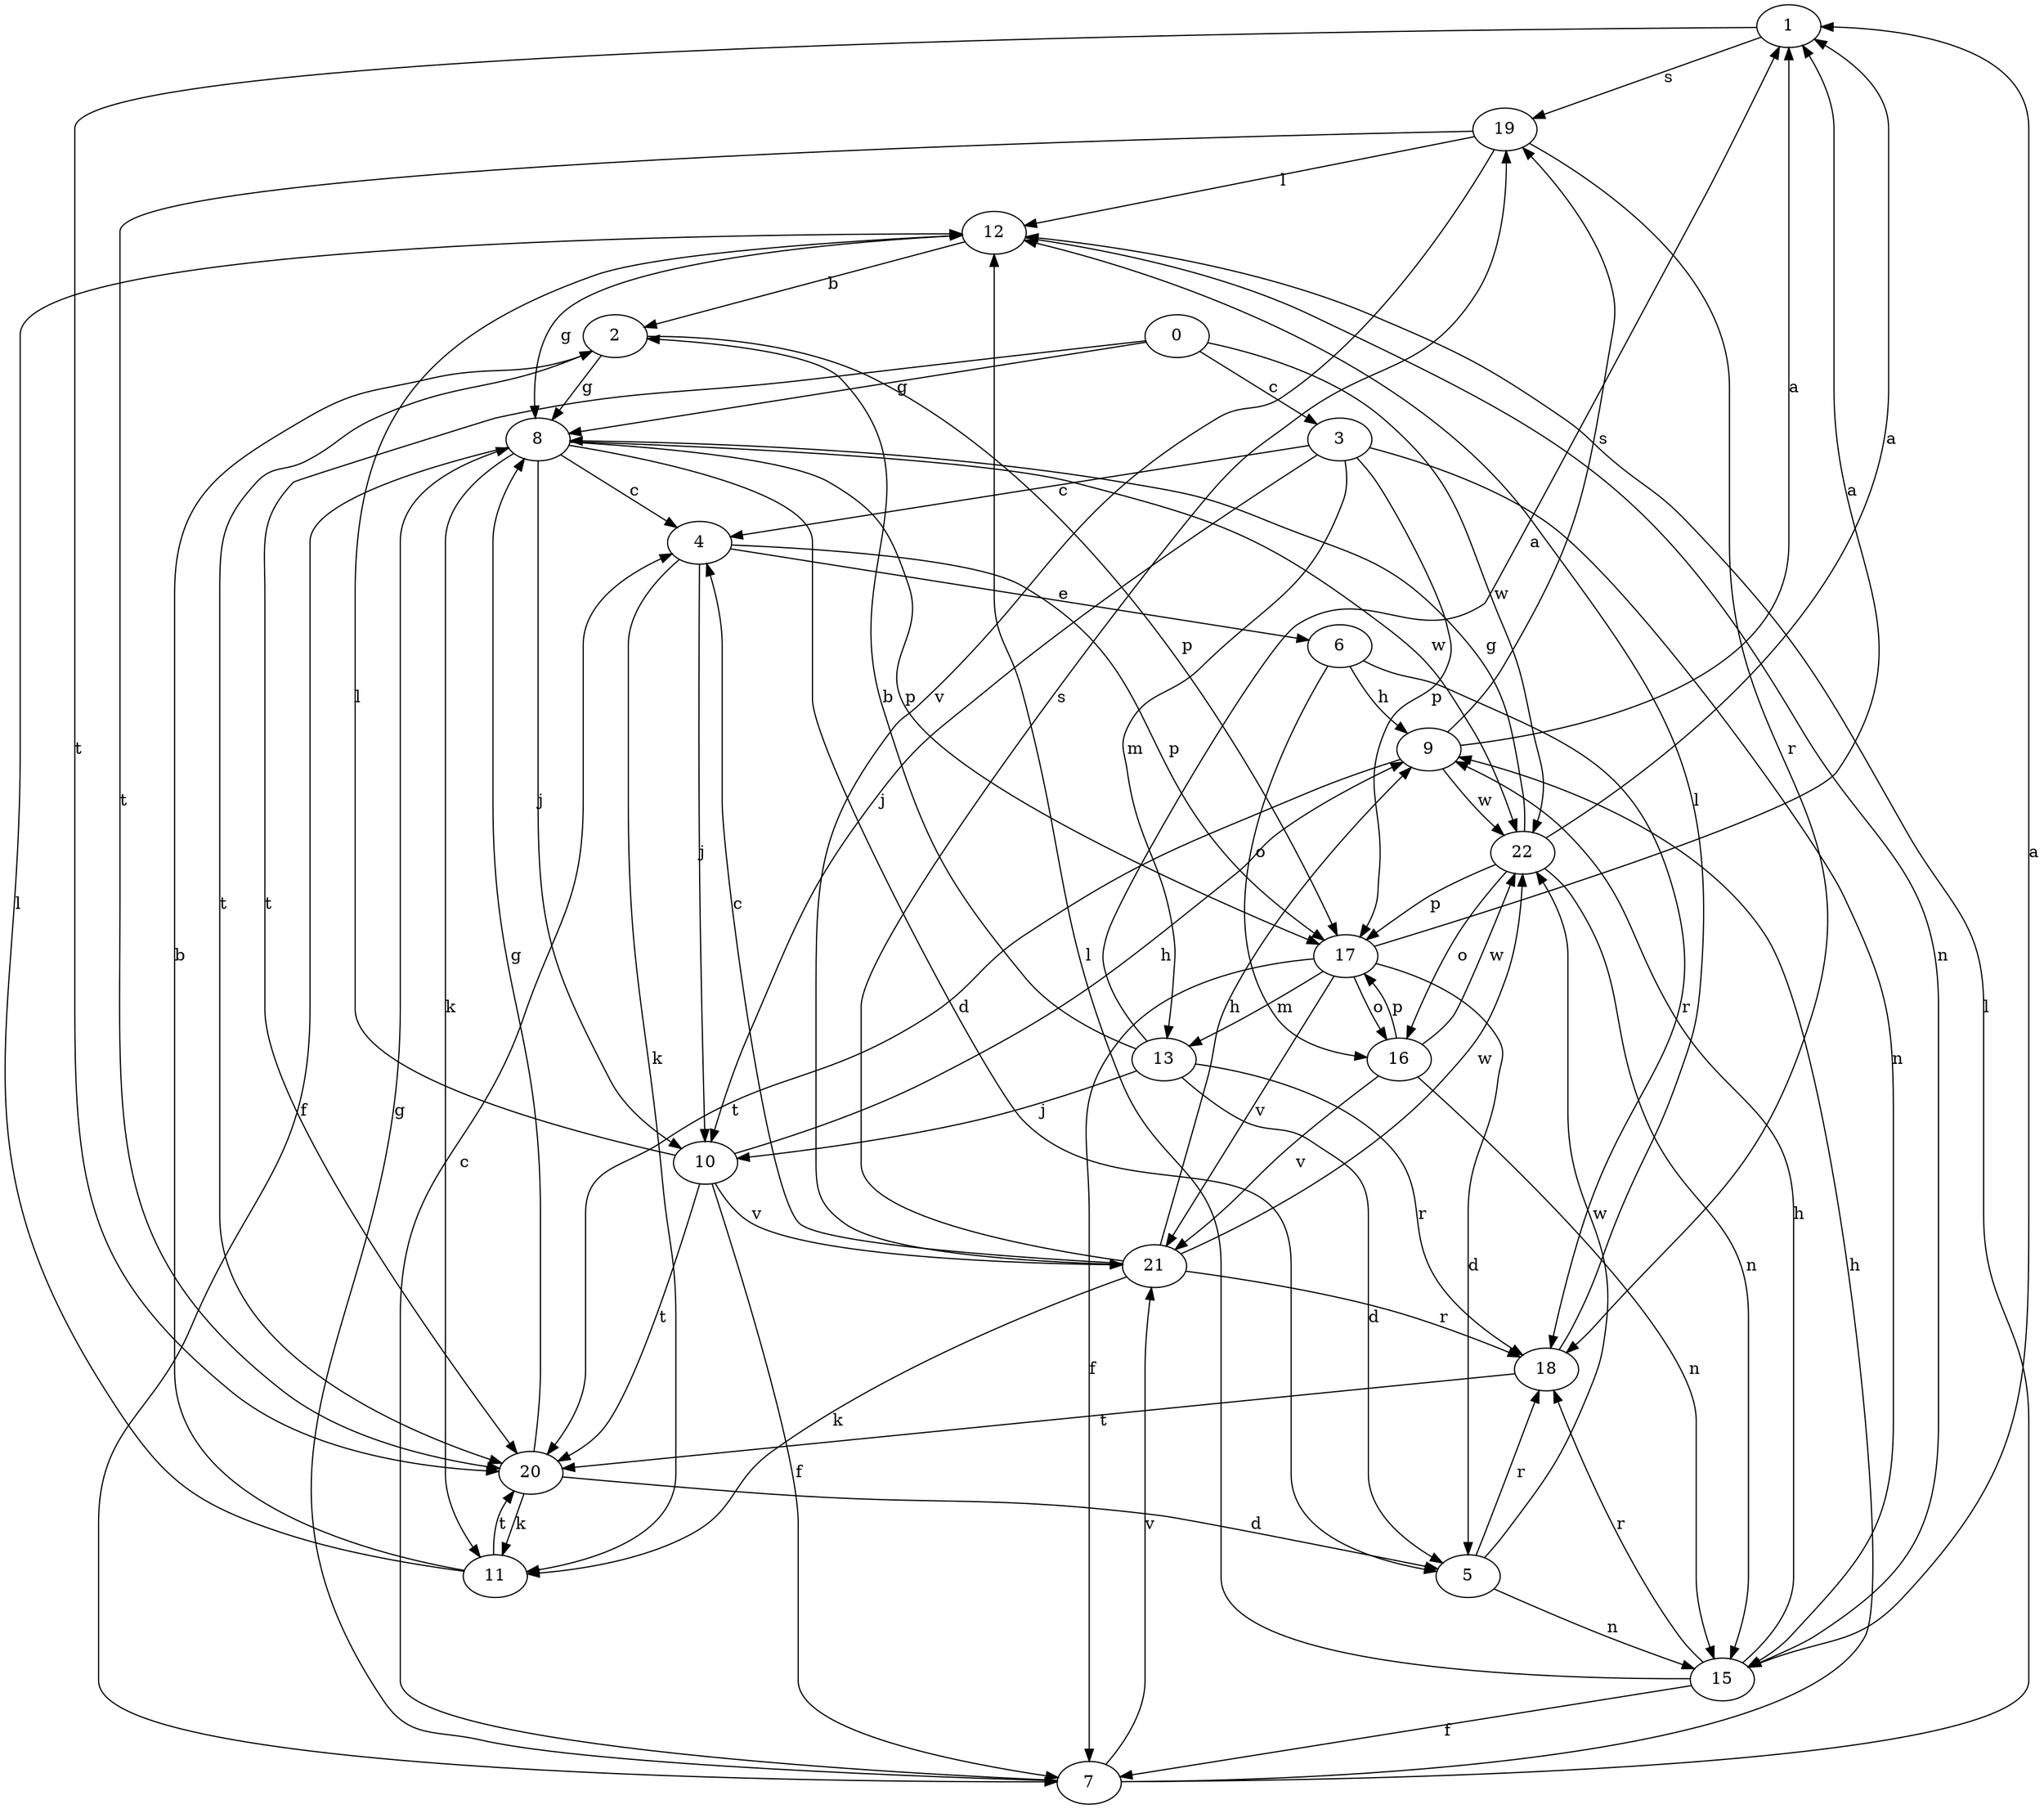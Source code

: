 strict digraph  {
1;
2;
3;
4;
5;
6;
7;
8;
9;
10;
11;
0;
12;
13;
15;
16;
17;
18;
19;
20;
21;
22;
1 -> 19  [label=s];
1 -> 20  [label=t];
2 -> 8  [label=g];
2 -> 17  [label=p];
2 -> 20  [label=t];
3 -> 4  [label=c];
3 -> 10  [label=j];
3 -> 13  [label=m];
3 -> 15  [label=n];
3 -> 17  [label=p];
4 -> 6  [label=e];
4 -> 10  [label=j];
4 -> 11  [label=k];
4 -> 17  [label=p];
5 -> 15  [label=n];
5 -> 18  [label=r];
5 -> 22  [label=w];
6 -> 9  [label=h];
6 -> 16  [label=o];
6 -> 18  [label=r];
7 -> 4  [label=c];
7 -> 8  [label=g];
7 -> 9  [label=h];
7 -> 12  [label=l];
7 -> 21  [label=v];
8 -> 4  [label=c];
8 -> 5  [label=d];
8 -> 7  [label=f];
8 -> 10  [label=j];
8 -> 11  [label=k];
8 -> 17  [label=p];
8 -> 22  [label=w];
9 -> 1  [label=a];
9 -> 19  [label=s];
9 -> 20  [label=t];
9 -> 22  [label=w];
10 -> 7  [label=f];
10 -> 9  [label=h];
10 -> 12  [label=l];
10 -> 20  [label=t];
10 -> 21  [label=v];
11 -> 2  [label=b];
11 -> 12  [label=l];
11 -> 20  [label=t];
0 -> 3  [label=c];
0 -> 8  [label=g];
0 -> 20  [label=t];
0 -> 22  [label=w];
12 -> 2  [label=b];
12 -> 8  [label=g];
12 -> 15  [label=n];
13 -> 1  [label=a];
13 -> 2  [label=b];
13 -> 5  [label=d];
13 -> 10  [label=j];
13 -> 18  [label=r];
15 -> 1  [label=a];
15 -> 7  [label=f];
15 -> 9  [label=h];
15 -> 12  [label=l];
15 -> 18  [label=r];
16 -> 15  [label=n];
16 -> 17  [label=p];
16 -> 21  [label=v];
16 -> 22  [label=w];
17 -> 1  [label=a];
17 -> 5  [label=d];
17 -> 7  [label=f];
17 -> 13  [label=m];
17 -> 16  [label=o];
17 -> 21  [label=v];
18 -> 12  [label=l];
18 -> 20  [label=t];
19 -> 12  [label=l];
19 -> 18  [label=r];
19 -> 20  [label=t];
19 -> 21  [label=v];
20 -> 5  [label=d];
20 -> 8  [label=g];
20 -> 11  [label=k];
21 -> 4  [label=c];
21 -> 9  [label=h];
21 -> 11  [label=k];
21 -> 18  [label=r];
21 -> 19  [label=s];
21 -> 22  [label=w];
22 -> 1  [label=a];
22 -> 8  [label=g];
22 -> 15  [label=n];
22 -> 16  [label=o];
22 -> 17  [label=p];
}
